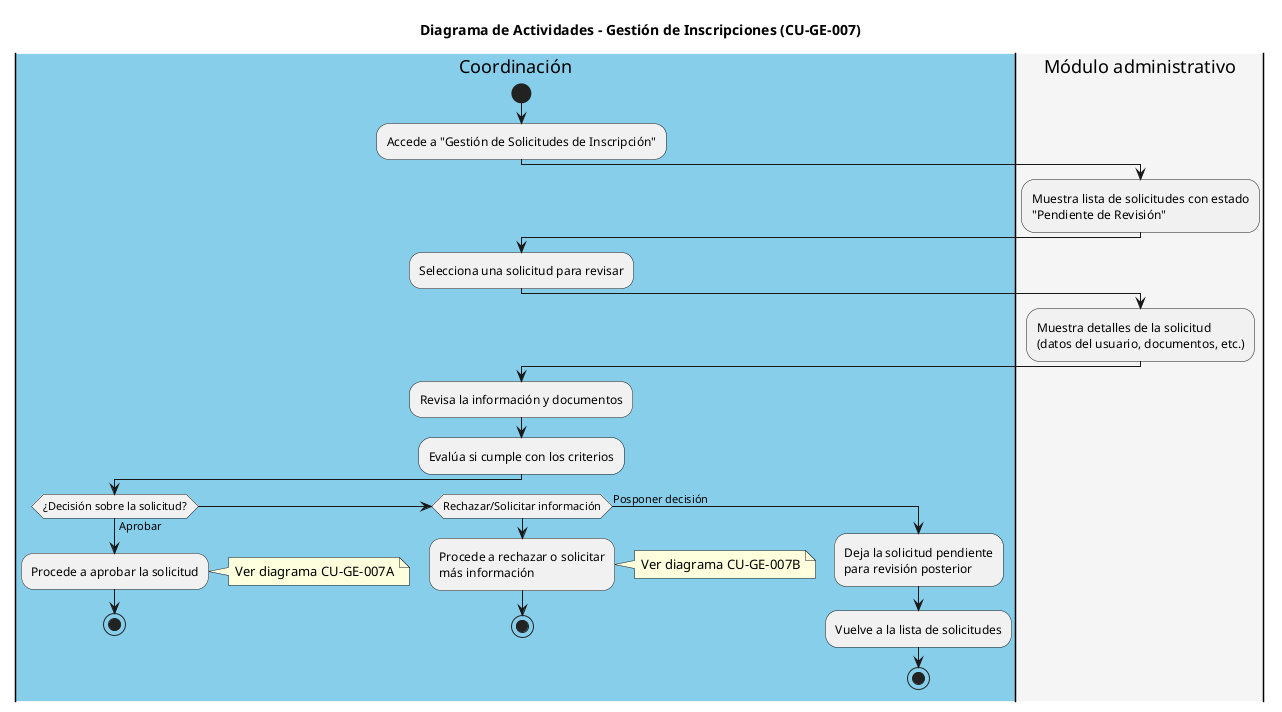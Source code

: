 @startuml
title Diagrama de Actividades - Gestión de Inscripciones (CU-GE-007)

|#skyblue|Coordinación|
start
:Accede a "Gestión de Solicitudes de Inscripción";

|#whitesmoke|Módulo administrativo|
:Muestra lista de solicitudes con estado
"Pendiente de Revisión";

|#skyblue|Coordinación|
:Selecciona una solicitud para revisar;

|#whitesmoke|Módulo administrativo|
:Muestra detalles de la solicitud
(datos del usuario, documentos, etc.);

|#skyblue|Coordinación|
:Revisa la información y documentos;
:Evalúa si cumple con los criterios;

if (¿Decisión sobre la solicitud?) then (Aprobar)
  :Procede a aprobar la solicitud;
  note right: Ver diagrama CU-GE-007A
  stop
elseif (Rechazar/Solicitar información) then 
  :Procede a rechazar o solicitar
  más información;
  note right: Ver diagrama CU-GE-007B
  stop
else (Posponer decisión)
  :Deja la solicitud pendiente
  para revisión posterior;
  :Vuelve a la lista de solicitudes;
  stop
endif
@enduml